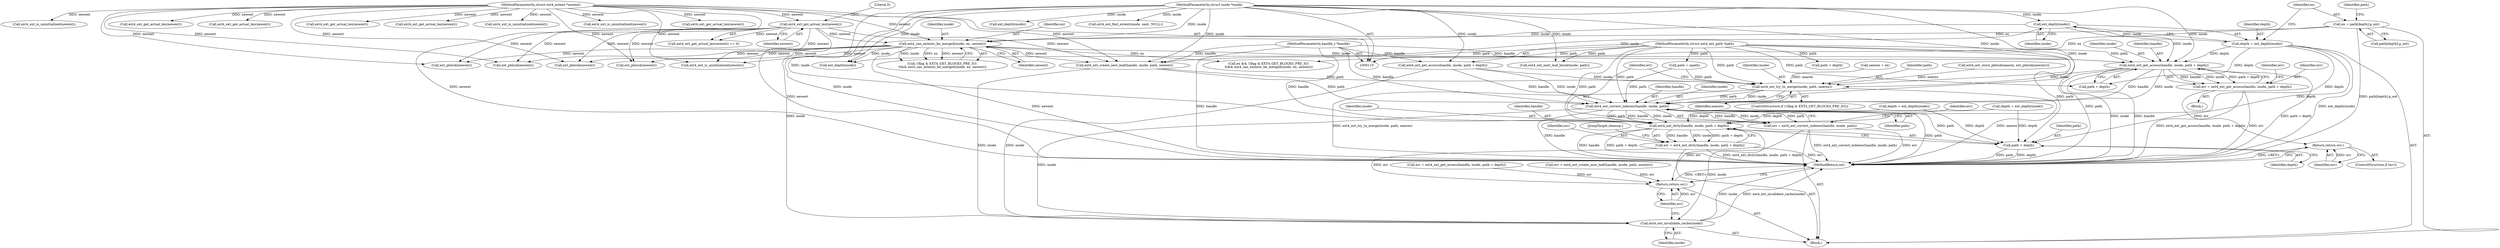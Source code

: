 digraph "0_linux_744692dc059845b2a3022119871846e74d4f6e11_1@pointer" {
"1000188" [label="(Call,ext4_ext_get_access(handle, inode, path + depth))"];
"1000111" [label="(MethodParameterIn,handle_t *handle)"];
"1000140" [label="(Call,ext_depth(inode))"];
"1000112" [label="(MethodParameterIn,struct inode *inode)"];
"1000165" [label="(Call,ext4_can_extents_be_merged(inode, ex, newext))"];
"1000142" [label="(Call,ex = path[depth].p_ext)"];
"1000135" [label="(Call,ext4_ext_get_actual_len(newext))"];
"1000114" [label="(MethodParameterIn,struct ext4_extent *newext)"];
"1000113" [label="(MethodParameterIn,struct ext4_ext_path *path)"];
"1000138" [label="(Call,depth = ext_depth(inode))"];
"1000186" [label="(Call,err = ext4_ext_get_access(handle, inode, path + depth))"];
"1000196" [label="(Return,return err;)"];
"1000579" [label="(Call,ext4_ext_try_to_merge(inode, path, nearex))"];
"1000585" [label="(Call,ext4_ext_correct_indexes(handle, inode, path))"];
"1000583" [label="(Call,err = ext4_ext_correct_indexes(handle, inode, path))"];
"1000610" [label="(Return,return err;)"];
"1000594" [label="(Call,ext4_ext_dirty(handle, inode, path + depth))"];
"1000592" [label="(Call,err = ext4_ext_dirty(handle, inode, path + depth))"];
"1000608" [label="(Call,ext4_ext_invalidate_cache(inode))"];
"1000597" [label="(Call,path + depth)"];
"1000230" [label="(Call,depth = ext_depth(inode))"];
"1000114" [label="(MethodParameterIn,struct ext4_extent *newext)"];
"1000391" [label="(Call,ext_pblock(newext))"];
"1000370" [label="(Call,err = ext4_ext_get_access(handle, inode, path + depth))"];
"1000232" [label="(Call,ext_depth(inode))"];
"1000191" [label="(Call,path + depth)"];
"1000585" [label="(Call,ext4_ext_correct_indexes(handle, inode, path))"];
"1000141" [label="(Identifier,inode)"];
"1000186" [label="(Call,err = ext4_ext_get_access(handle, inode, path + depth))"];
"1000393" [label="(Call,ext4_ext_is_uninitialized(newext))"];
"1000608" [label="(Call,ext4_ext_invalidate_cache(inode))"];
"1000258" [label="(Call,ext4_ext_next_leaf_block(inode, path))"];
"1000375" [label="(Call,path + depth)"];
"1000172" [label="(Call,ext4_ext_is_uninitialized(newext))"];
"1000135" [label="(Call,ext4_ext_get_actual_len(newext))"];
"1000353" [label="(Call,ext_depth(inode))"];
"1000451" [label="(Call,ext_pblock(newext))"];
"1000596" [label="(Identifier,inode)"];
"1000167" [label="(Identifier,ex)"];
"1000395" [label="(Call,ext4_ext_get_actual_len(newext))"];
"1000515" [label="(Call,ext_pblock(newext))"];
"1000588" [label="(Identifier,path)"];
"1000196" [label="(Return,return err;)"];
"1000168" [label="(Identifier,newext)"];
"1000144" [label="(Call,path[depth].p_ext)"];
"1000195" [label="(Identifier,err)"];
"1000137" [label="(Literal,0)"];
"1000194" [label="(ControlStructure,if (err))"];
"1000143" [label="(Identifier,ex)"];
"1000285" [label="(Call,ext4_ext_find_extent(inode, next, NULL))"];
"1000598" [label="(Identifier,path)"];
"1000584" [label="(Identifier,err)"];
"1000197" [label="(Identifier,err)"];
"1000519" [label="(Call,ext4_ext_get_actual_len(newext))"];
"1000188" [label="(Call,ext4_ext_get_access(handle, inode, path + depth))"];
"1000612" [label="(MethodReturn,int)"];
"1000187" [label="(Identifier,err)"];
"1000372" [label="(Call,ext4_ext_get_access(handle, inode, path + depth))"];
"1000580" [label="(Identifier,inode)"];
"1000165" [label="(Call,ext4_can_extents_be_merged(inode, ex, newext))"];
"1000592" [label="(Call,err = ext4_ext_dirty(handle, inode, path + depth))"];
"1000455" [label="(Call,ext4_ext_get_actual_len(newext))"];
"1000595" [label="(Identifier,handle)"];
"1000610" [label="(Return,return err;)"];
"1000582" [label="(Identifier,nearex)"];
"1000212" [label="(Call,ext4_ext_get_actual_len(newext))"];
"1000153" [label="(Identifier,path)"];
"1000609" [label="(Identifier,inode)"];
"1000160" [label="(Call,!(flag & EXT4_GET_BLOCKS_PRE_IO)\n \t\t&& ext4_can_extents_be_merged(inode, ex, newext))"];
"1000116" [label="(Block,)"];
"1000112" [label="(MethodParameterIn,struct inode *inode)"];
"1000225" [label="(Call,nearex = ex)"];
"1000351" [label="(Call,depth = ext_depth(inode))"];
"1000142" [label="(Call,ex = path[depth].p_ext)"];
"1000597" [label="(Call,path + depth)"];
"1000190" [label="(Identifier,inode)"];
"1000579" [label="(Call,ext4_ext_try_to_merge(inode, path, nearex))"];
"1000169" [label="(Block,)"];
"1000134" [label="(Call,ext4_ext_get_actual_len(newext) == 0)"];
"1000158" [label="(Call,ex && !(flag & EXT4_GET_BLOCKS_PRE_IO)\n \t\t&& ext4_can_extents_be_merged(inode, ex, newext))"];
"1000166" [label="(Identifier,inode)"];
"1000581" [label="(Identifier,path)"];
"1000327" [label="(Call,path = npath)"];
"1000586" [label="(Identifier,handle)"];
"1000341" [label="(Call,err = ext4_ext_create_new_leaf(handle, inode, path, newext))"];
"1000139" [label="(Identifier,depth)"];
"1000113" [label="(MethodParameterIn,struct ext4_ext_path *path)"];
"1000136" [label="(Identifier,newext)"];
"1000517" [label="(Call,ext4_ext_is_uninitialized(newext))"];
"1000600" [label="(JumpTarget,cleanup:)"];
"1000343" [label="(Call,ext4_ext_create_new_leaf(handle, inode, path, newext))"];
"1000574" [label="(ControlStructure,if (!(flag & EXT4_GET_BLOCKS_PRE_IO)))"];
"1000138" [label="(Call,depth = ext_depth(inode))"];
"1000611" [label="(Identifier,err)"];
"1000594" [label="(Call,ext4_ext_dirty(handle, inode, path + depth))"];
"1000453" [label="(Call,ext4_ext_is_uninitialized(newext))"];
"1000593" [label="(Identifier,err)"];
"1000140" [label="(Call,ext_depth(inode))"];
"1000583" [label="(Call,err = ext4_ext_correct_indexes(handle, inode, path))"];
"1000562" [label="(Call,ext4_ext_store_pblock(nearex, ext_pblock(newext)))"];
"1000590" [label="(Identifier,err)"];
"1000587" [label="(Identifier,inode)"];
"1000599" [label="(Identifier,depth)"];
"1000564" [label="(Call,ext_pblock(newext))"];
"1000174" [label="(Call,ext4_ext_get_actual_len(newext))"];
"1000111" [label="(MethodParameterIn,handle_t *handle)"];
"1000189" [label="(Identifier,handle)"];
"1000188" -> "1000186"  [label="AST: "];
"1000188" -> "1000191"  [label="CFG: "];
"1000189" -> "1000188"  [label="AST: "];
"1000190" -> "1000188"  [label="AST: "];
"1000191" -> "1000188"  [label="AST: "];
"1000186" -> "1000188"  [label="CFG: "];
"1000188" -> "1000612"  [label="DDG: inode"];
"1000188" -> "1000612"  [label="DDG: handle"];
"1000188" -> "1000612"  [label="DDG: path + depth"];
"1000188" -> "1000186"  [label="DDG: handle"];
"1000188" -> "1000186"  [label="DDG: inode"];
"1000188" -> "1000186"  [label="DDG: path + depth"];
"1000111" -> "1000188"  [label="DDG: handle"];
"1000140" -> "1000188"  [label="DDG: inode"];
"1000165" -> "1000188"  [label="DDG: inode"];
"1000112" -> "1000188"  [label="DDG: inode"];
"1000113" -> "1000188"  [label="DDG: path"];
"1000138" -> "1000188"  [label="DDG: depth"];
"1000188" -> "1000579"  [label="DDG: inode"];
"1000188" -> "1000585"  [label="DDG: handle"];
"1000188" -> "1000585"  [label="DDG: inode"];
"1000111" -> "1000110"  [label="AST: "];
"1000111" -> "1000612"  [label="DDG: handle"];
"1000111" -> "1000343"  [label="DDG: handle"];
"1000111" -> "1000372"  [label="DDG: handle"];
"1000111" -> "1000585"  [label="DDG: handle"];
"1000111" -> "1000594"  [label="DDG: handle"];
"1000140" -> "1000138"  [label="AST: "];
"1000140" -> "1000141"  [label="CFG: "];
"1000141" -> "1000140"  [label="AST: "];
"1000138" -> "1000140"  [label="CFG: "];
"1000140" -> "1000138"  [label="DDG: inode"];
"1000112" -> "1000140"  [label="DDG: inode"];
"1000140" -> "1000165"  [label="DDG: inode"];
"1000140" -> "1000232"  [label="DDG: inode"];
"1000112" -> "1000110"  [label="AST: "];
"1000112" -> "1000612"  [label="DDG: inode"];
"1000112" -> "1000165"  [label="DDG: inode"];
"1000112" -> "1000232"  [label="DDG: inode"];
"1000112" -> "1000258"  [label="DDG: inode"];
"1000112" -> "1000285"  [label="DDG: inode"];
"1000112" -> "1000343"  [label="DDG: inode"];
"1000112" -> "1000353"  [label="DDG: inode"];
"1000112" -> "1000372"  [label="DDG: inode"];
"1000112" -> "1000579"  [label="DDG: inode"];
"1000112" -> "1000585"  [label="DDG: inode"];
"1000112" -> "1000594"  [label="DDG: inode"];
"1000112" -> "1000608"  [label="DDG: inode"];
"1000165" -> "1000160"  [label="AST: "];
"1000165" -> "1000168"  [label="CFG: "];
"1000166" -> "1000165"  [label="AST: "];
"1000167" -> "1000165"  [label="AST: "];
"1000168" -> "1000165"  [label="AST: "];
"1000160" -> "1000165"  [label="CFG: "];
"1000165" -> "1000612"  [label="DDG: newext"];
"1000165" -> "1000158"  [label="DDG: ex"];
"1000165" -> "1000160"  [label="DDG: inode"];
"1000165" -> "1000160"  [label="DDG: ex"];
"1000165" -> "1000160"  [label="DDG: newext"];
"1000142" -> "1000165"  [label="DDG: ex"];
"1000135" -> "1000165"  [label="DDG: newext"];
"1000114" -> "1000165"  [label="DDG: newext"];
"1000165" -> "1000172"  [label="DDG: newext"];
"1000165" -> "1000232"  [label="DDG: inode"];
"1000165" -> "1000343"  [label="DDG: newext"];
"1000165" -> "1000391"  [label="DDG: newext"];
"1000165" -> "1000451"  [label="DDG: newext"];
"1000165" -> "1000515"  [label="DDG: newext"];
"1000165" -> "1000564"  [label="DDG: newext"];
"1000142" -> "1000116"  [label="AST: "];
"1000142" -> "1000144"  [label="CFG: "];
"1000143" -> "1000142"  [label="AST: "];
"1000144" -> "1000142"  [label="AST: "];
"1000153" -> "1000142"  [label="CFG: "];
"1000142" -> "1000612"  [label="DDG: path[depth].p_ext"];
"1000142" -> "1000158"  [label="DDG: ex"];
"1000135" -> "1000134"  [label="AST: "];
"1000135" -> "1000136"  [label="CFG: "];
"1000136" -> "1000135"  [label="AST: "];
"1000137" -> "1000135"  [label="CFG: "];
"1000135" -> "1000612"  [label="DDG: newext"];
"1000135" -> "1000134"  [label="DDG: newext"];
"1000114" -> "1000135"  [label="DDG: newext"];
"1000135" -> "1000172"  [label="DDG: newext"];
"1000135" -> "1000343"  [label="DDG: newext"];
"1000135" -> "1000391"  [label="DDG: newext"];
"1000135" -> "1000451"  [label="DDG: newext"];
"1000135" -> "1000515"  [label="DDG: newext"];
"1000135" -> "1000564"  [label="DDG: newext"];
"1000114" -> "1000110"  [label="AST: "];
"1000114" -> "1000612"  [label="DDG: newext"];
"1000114" -> "1000172"  [label="DDG: newext"];
"1000114" -> "1000174"  [label="DDG: newext"];
"1000114" -> "1000212"  [label="DDG: newext"];
"1000114" -> "1000343"  [label="DDG: newext"];
"1000114" -> "1000391"  [label="DDG: newext"];
"1000114" -> "1000393"  [label="DDG: newext"];
"1000114" -> "1000395"  [label="DDG: newext"];
"1000114" -> "1000451"  [label="DDG: newext"];
"1000114" -> "1000453"  [label="DDG: newext"];
"1000114" -> "1000455"  [label="DDG: newext"];
"1000114" -> "1000515"  [label="DDG: newext"];
"1000114" -> "1000517"  [label="DDG: newext"];
"1000114" -> "1000519"  [label="DDG: newext"];
"1000114" -> "1000564"  [label="DDG: newext"];
"1000113" -> "1000110"  [label="AST: "];
"1000113" -> "1000612"  [label="DDG: path"];
"1000113" -> "1000191"  [label="DDG: path"];
"1000113" -> "1000258"  [label="DDG: path"];
"1000113" -> "1000327"  [label="DDG: path"];
"1000113" -> "1000343"  [label="DDG: path"];
"1000113" -> "1000372"  [label="DDG: path"];
"1000113" -> "1000375"  [label="DDG: path"];
"1000113" -> "1000579"  [label="DDG: path"];
"1000113" -> "1000585"  [label="DDG: path"];
"1000113" -> "1000594"  [label="DDG: path"];
"1000113" -> "1000597"  [label="DDG: path"];
"1000138" -> "1000116"  [label="AST: "];
"1000139" -> "1000138"  [label="AST: "];
"1000143" -> "1000138"  [label="CFG: "];
"1000138" -> "1000612"  [label="DDG: ext_depth(inode)"];
"1000138" -> "1000191"  [label="DDG: depth"];
"1000138" -> "1000594"  [label="DDG: depth"];
"1000138" -> "1000597"  [label="DDG: depth"];
"1000186" -> "1000169"  [label="AST: "];
"1000187" -> "1000186"  [label="AST: "];
"1000195" -> "1000186"  [label="CFG: "];
"1000186" -> "1000612"  [label="DDG: ext4_ext_get_access(handle, inode, path + depth)"];
"1000186" -> "1000612"  [label="DDG: err"];
"1000186" -> "1000196"  [label="DDG: err"];
"1000196" -> "1000194"  [label="AST: "];
"1000196" -> "1000197"  [label="CFG: "];
"1000197" -> "1000196"  [label="AST: "];
"1000612" -> "1000196"  [label="CFG: "];
"1000196" -> "1000612"  [label="DDG: <RET>"];
"1000197" -> "1000196"  [label="DDG: err"];
"1000579" -> "1000574"  [label="AST: "];
"1000579" -> "1000582"  [label="CFG: "];
"1000580" -> "1000579"  [label="AST: "];
"1000581" -> "1000579"  [label="AST: "];
"1000582" -> "1000579"  [label="AST: "];
"1000584" -> "1000579"  [label="CFG: "];
"1000579" -> "1000612"  [label="DDG: ext4_ext_try_to_merge(inode, path, nearex)"];
"1000579" -> "1000612"  [label="DDG: nearex"];
"1000372" -> "1000579"  [label="DDG: inode"];
"1000327" -> "1000579"  [label="DDG: path"];
"1000343" -> "1000579"  [label="DDG: path"];
"1000562" -> "1000579"  [label="DDG: nearex"];
"1000225" -> "1000579"  [label="DDG: nearex"];
"1000579" -> "1000585"  [label="DDG: inode"];
"1000579" -> "1000585"  [label="DDG: path"];
"1000585" -> "1000583"  [label="AST: "];
"1000585" -> "1000588"  [label="CFG: "];
"1000586" -> "1000585"  [label="AST: "];
"1000587" -> "1000585"  [label="AST: "];
"1000588" -> "1000585"  [label="AST: "];
"1000583" -> "1000585"  [label="CFG: "];
"1000585" -> "1000612"  [label="DDG: path"];
"1000585" -> "1000612"  [label="DDG: handle"];
"1000585" -> "1000583"  [label="DDG: handle"];
"1000585" -> "1000583"  [label="DDG: inode"];
"1000585" -> "1000583"  [label="DDG: path"];
"1000372" -> "1000585"  [label="DDG: handle"];
"1000372" -> "1000585"  [label="DDG: inode"];
"1000327" -> "1000585"  [label="DDG: path"];
"1000343" -> "1000585"  [label="DDG: path"];
"1000585" -> "1000594"  [label="DDG: handle"];
"1000585" -> "1000594"  [label="DDG: inode"];
"1000585" -> "1000594"  [label="DDG: path"];
"1000585" -> "1000597"  [label="DDG: path"];
"1000585" -> "1000608"  [label="DDG: inode"];
"1000583" -> "1000116"  [label="AST: "];
"1000584" -> "1000583"  [label="AST: "];
"1000590" -> "1000583"  [label="CFG: "];
"1000583" -> "1000612"  [label="DDG: err"];
"1000583" -> "1000612"  [label="DDG: ext4_ext_correct_indexes(handle, inode, path)"];
"1000583" -> "1000610"  [label="DDG: err"];
"1000610" -> "1000116"  [label="AST: "];
"1000610" -> "1000611"  [label="CFG: "];
"1000611" -> "1000610"  [label="AST: "];
"1000612" -> "1000610"  [label="CFG: "];
"1000610" -> "1000612"  [label="DDG: <RET>"];
"1000611" -> "1000610"  [label="DDG: err"];
"1000341" -> "1000610"  [label="DDG: err"];
"1000592" -> "1000610"  [label="DDG: err"];
"1000370" -> "1000610"  [label="DDG: err"];
"1000594" -> "1000592"  [label="AST: "];
"1000594" -> "1000597"  [label="CFG: "];
"1000595" -> "1000594"  [label="AST: "];
"1000596" -> "1000594"  [label="AST: "];
"1000597" -> "1000594"  [label="AST: "];
"1000592" -> "1000594"  [label="CFG: "];
"1000594" -> "1000612"  [label="DDG: handle"];
"1000594" -> "1000612"  [label="DDG: path + depth"];
"1000594" -> "1000592"  [label="DDG: handle"];
"1000594" -> "1000592"  [label="DDG: inode"];
"1000594" -> "1000592"  [label="DDG: path + depth"];
"1000230" -> "1000594"  [label="DDG: depth"];
"1000351" -> "1000594"  [label="DDG: depth"];
"1000594" -> "1000608"  [label="DDG: inode"];
"1000592" -> "1000116"  [label="AST: "];
"1000593" -> "1000592"  [label="AST: "];
"1000600" -> "1000592"  [label="CFG: "];
"1000592" -> "1000612"  [label="DDG: ext4_ext_dirty(handle, inode, path + depth)"];
"1000592" -> "1000612"  [label="DDG: err"];
"1000608" -> "1000116"  [label="AST: "];
"1000608" -> "1000609"  [label="CFG: "];
"1000609" -> "1000608"  [label="AST: "];
"1000611" -> "1000608"  [label="CFG: "];
"1000608" -> "1000612"  [label="DDG: ext4_ext_invalidate_cache(inode)"];
"1000608" -> "1000612"  [label="DDG: inode"];
"1000372" -> "1000608"  [label="DDG: inode"];
"1000343" -> "1000608"  [label="DDG: inode"];
"1000597" -> "1000599"  [label="CFG: "];
"1000598" -> "1000597"  [label="AST: "];
"1000599" -> "1000597"  [label="AST: "];
"1000597" -> "1000612"  [label="DDG: depth"];
"1000597" -> "1000612"  [label="DDG: path"];
"1000230" -> "1000597"  [label="DDG: depth"];
"1000351" -> "1000597"  [label="DDG: depth"];
}
